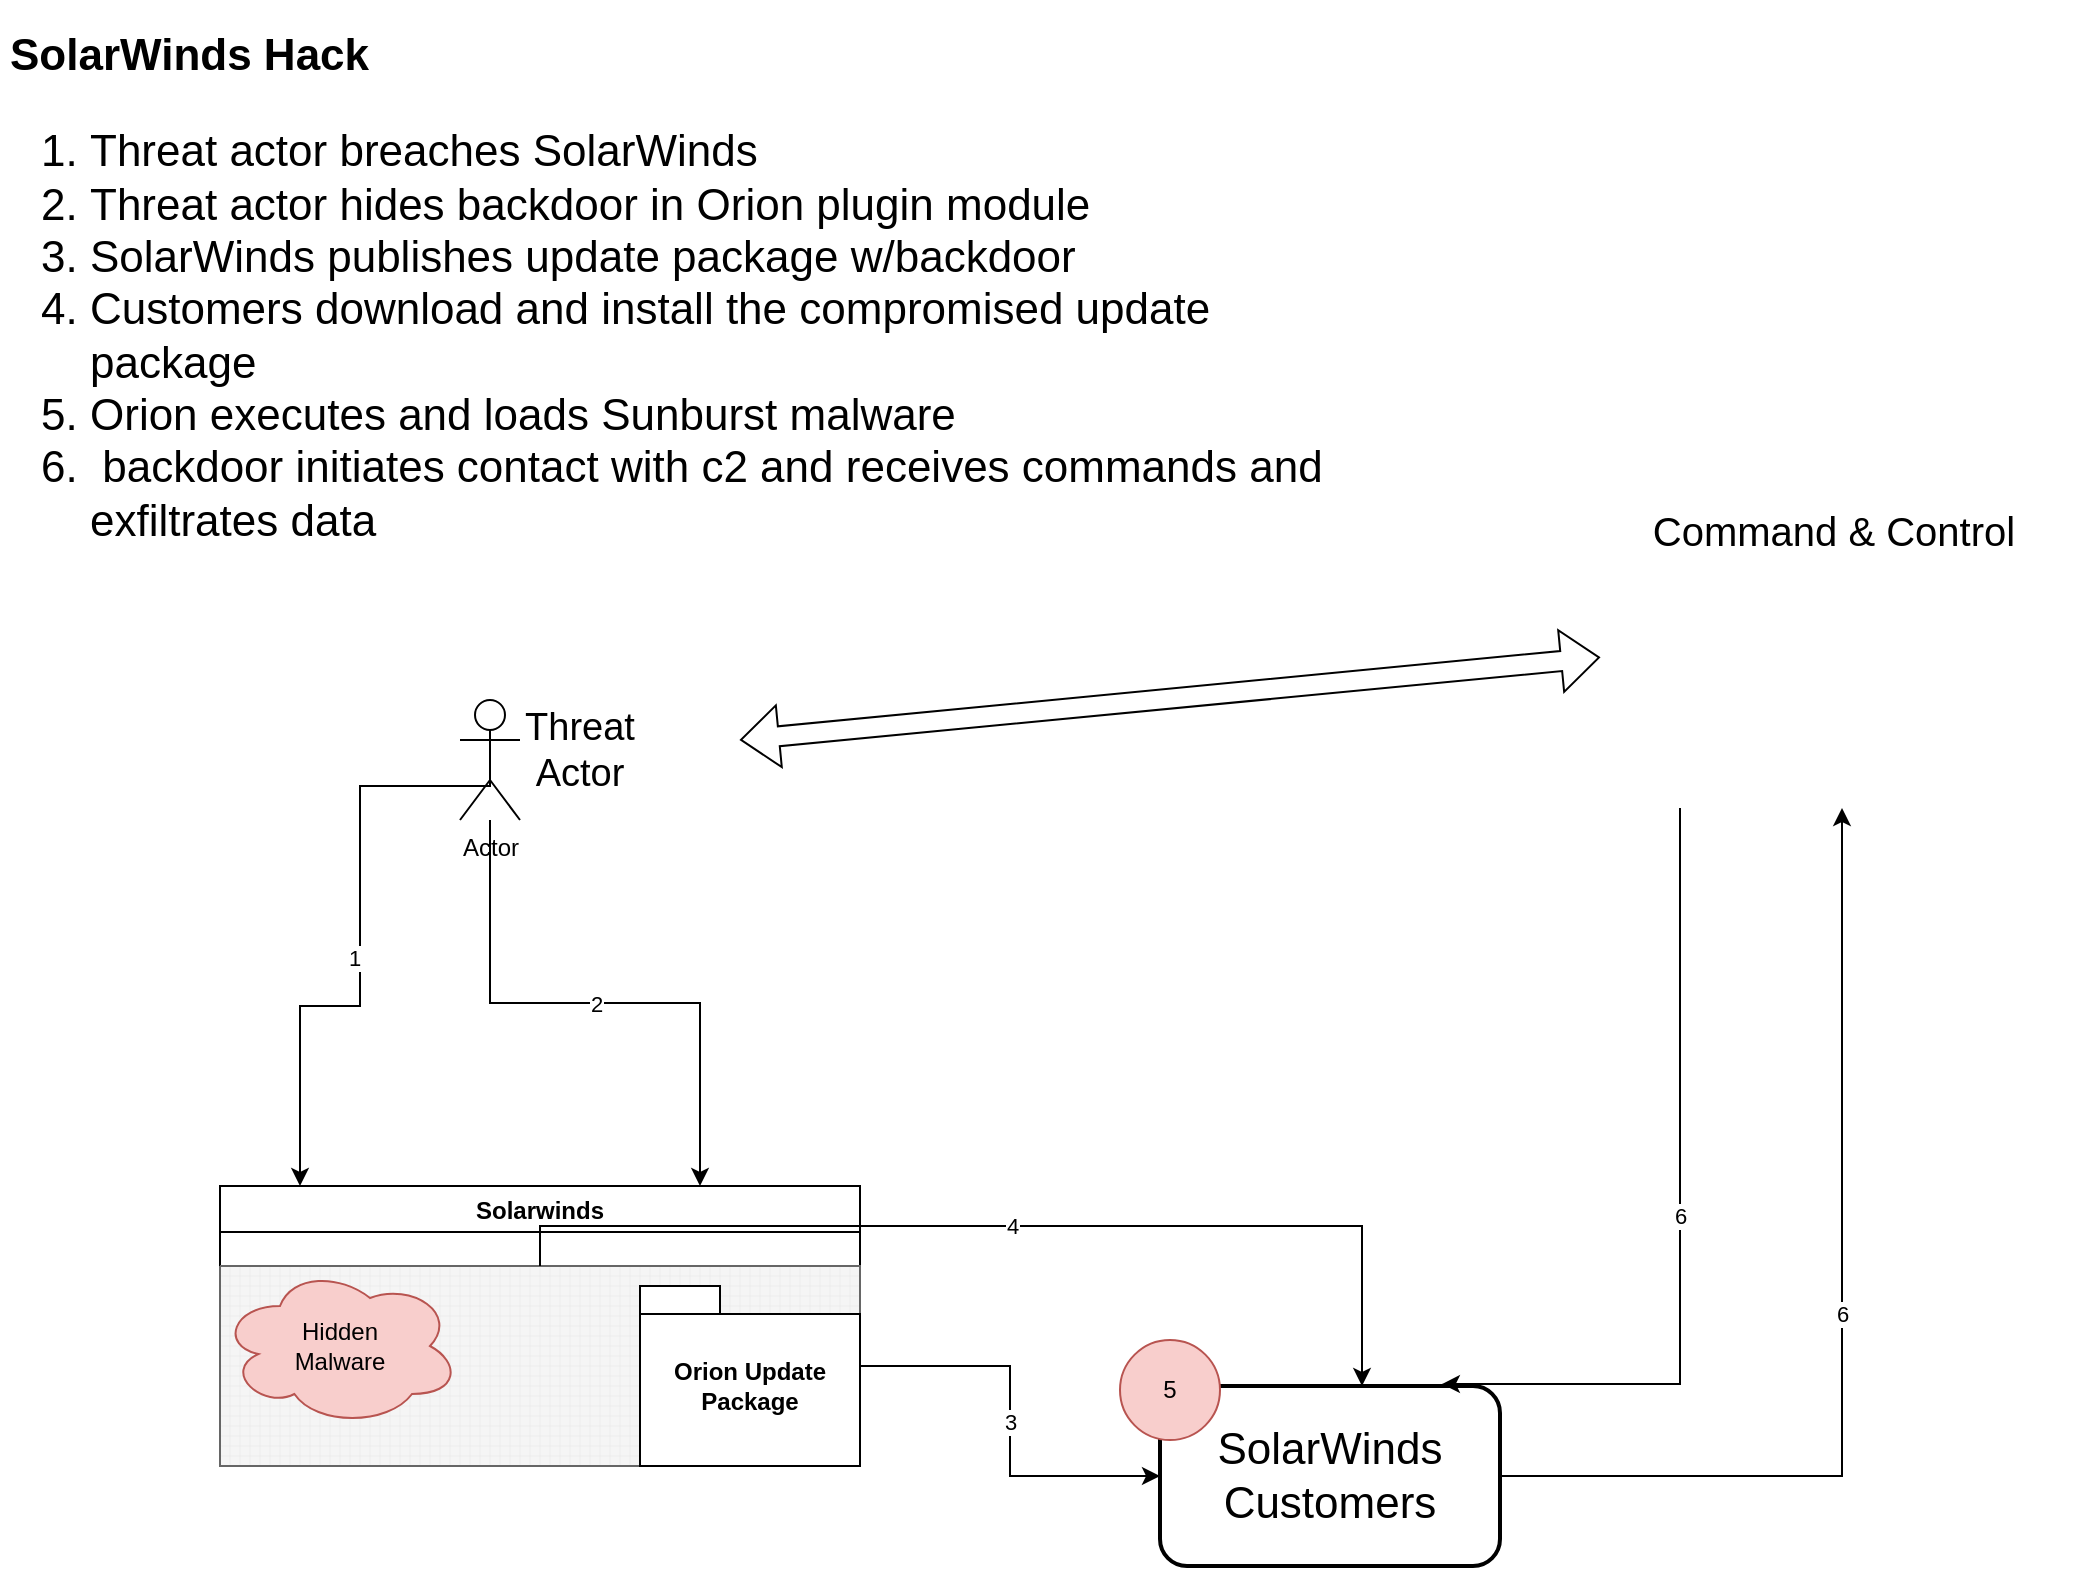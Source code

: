 <mxfile version="21.3.7" type="github">
  <diagram name="Page-1" id="RRUGRucasb_zp4WN6-td">
    <mxGraphModel dx="1434" dy="1637" grid="1" gridSize="10" guides="1" tooltips="1" connect="1" arrows="1" fold="1" page="1" pageScale="1" pageWidth="1100" pageHeight="850" math="0" shadow="0">
      <root>
        <mxCell id="0" />
        <mxCell id="1" parent="0" />
        <mxCell id="7FZT0zNbV8FMen-hI4ex-8" value="&lt;h1 style=&quot;font-size: 22px;&quot;&gt;&lt;font style=&quot;font-size: 22px;&quot;&gt;SolarWinds Hack&amp;nbsp;&lt;/font&gt;&lt;/h1&gt;&lt;p style=&quot;font-size: 22px;&quot;&gt;&lt;/p&gt;&lt;ol style=&quot;font-size: 22px;&quot;&gt;&lt;li style=&quot;&quot;&gt;&lt;font style=&quot;font-size: 22px;&quot;&gt;Threat actor breaches SolarWinds&lt;/font&gt;&lt;/li&gt;&lt;li style=&quot;&quot;&gt;&lt;font style=&quot;font-size: 22px;&quot;&gt;Threat actor hides backdoor in Orion plugin module&lt;/font&gt;&lt;/li&gt;&lt;li style=&quot;&quot;&gt;&lt;font style=&quot;font-size: 22px;&quot;&gt;SolarWinds publishes update package w/backdoor&lt;/font&gt;&lt;/li&gt;&lt;li style=&quot;&quot;&gt;&lt;font style=&quot;font-size: 22px;&quot;&gt;Customers download and install the compromised update package&lt;/font&gt;&lt;/li&gt;&lt;li style=&quot;&quot;&gt;&lt;span style=&quot;background-color: initial;&quot;&gt;&lt;font style=&quot;font-size: 22px;&quot;&gt;Orion executes and loads Sunburst malware&lt;/font&gt;&lt;/span&gt;&lt;/li&gt;&lt;li style=&quot;&quot;&gt;&lt;span style=&quot;background-color: initial;&quot;&gt;&lt;font style=&quot;font-size: 22px;&quot;&gt;&amp;nbsp;backdoor initiates contact with c2 and receives commands and exfiltrates data&lt;/font&gt;&lt;/span&gt;&lt;br&gt;&lt;/li&gt;&lt;/ol&gt;&lt;p&gt;&lt;/p&gt;" style="text;html=1;strokeColor=none;fillColor=none;spacing=5;spacingTop=-20;whiteSpace=wrap;overflow=hidden;rounded=0;" vertex="1" parent="1">
          <mxGeometry width="690" height="300" as="geometry" />
        </mxCell>
        <mxCell id="7FZT0zNbV8FMen-hI4ex-38" value="" style="group" vertex="1" connectable="0" parent="1">
          <mxGeometry x="800" y="220" width="242" height="174" as="geometry" />
        </mxCell>
        <mxCell id="7FZT0zNbV8FMen-hI4ex-12" value="" style="shape=image;verticalLabelPosition=bottom;labelBackgroundColor=default;verticalAlign=top;aspect=fixed;imageAspect=0;image=https://www.motorolasolutions.com/content/dam/msi/images/products/smart-public-safety-solutions/user-role-icons/dispatcher_call_taker_2_icon_242x174px.png;" vertex="1" parent="7FZT0zNbV8FMen-hI4ex-38">
          <mxGeometry width="242" height="174" as="geometry" />
        </mxCell>
        <mxCell id="7FZT0zNbV8FMen-hI4ex-19" value="Command &amp;amp; Control" style="text;html=1;strokeColor=none;fillColor=none;align=center;verticalAlign=middle;whiteSpace=wrap;rounded=0;fontSize=20;" vertex="1" parent="7FZT0zNbV8FMen-hI4ex-38">
          <mxGeometry x="2" y="20" width="230" height="30" as="geometry" />
        </mxCell>
        <mxCell id="7FZT0zNbV8FMen-hI4ex-48" value="" style="group" vertex="1" connectable="0" parent="1">
          <mxGeometry x="110" y="340" width="650" height="433" as="geometry" />
        </mxCell>
        <mxCell id="7FZT0zNbV8FMen-hI4ex-7" value="SolarWinds&lt;br style=&quot;font-size: 22px;&quot;&gt;Customers" style="rounded=1;whiteSpace=wrap;html=1;strokeWidth=2;fontSize=22;" vertex="1" parent="7FZT0zNbV8FMen-hI4ex-48">
          <mxGeometry x="470" y="343" width="170" height="90" as="geometry" />
        </mxCell>
        <mxCell id="7FZT0zNbV8FMen-hI4ex-9" value="Solarwinds" style="swimlane;" vertex="1" parent="7FZT0zNbV8FMen-hI4ex-48">
          <mxGeometry y="243" width="320" height="140" as="geometry" />
        </mxCell>
        <mxCell id="7FZT0zNbV8FMen-hI4ex-35" value="" style="group" vertex="1" connectable="0" parent="7FZT0zNbV8FMen-hI4ex-9">
          <mxGeometry y="40" width="320" height="100" as="geometry" />
        </mxCell>
        <mxCell id="7FZT0zNbV8FMen-hI4ex-10" value="" style="verticalLabelPosition=bottom;verticalAlign=top;html=1;shape=mxgraph.basic.patternFillRect;fillStyle=grid;step=5;fillStrokeWidth=0.2;fillStrokeColor=#dddddd;fillColor=#f5f5f5;fontColor=#333333;strokeColor=#666666;container=0;" vertex="1" parent="7FZT0zNbV8FMen-hI4ex-35">
          <mxGeometry width="320" height="100" as="geometry" />
        </mxCell>
        <mxCell id="7FZT0zNbV8FMen-hI4ex-13" value="Orion Update Package" style="shape=folder;fontStyle=1;spacingTop=10;tabWidth=40;tabHeight=14;tabPosition=left;html=1;whiteSpace=wrap;container=0;" vertex="1" parent="7FZT0zNbV8FMen-hI4ex-35">
          <mxGeometry x="210" y="10" width="110" height="90" as="geometry" />
        </mxCell>
        <mxCell id="7FZT0zNbV8FMen-hI4ex-33" value="" style="ellipse;shape=cloud;whiteSpace=wrap;html=1;container=0;fillColor=#f8cecc;strokeColor=#b85450;" vertex="1" parent="7FZT0zNbV8FMen-hI4ex-35">
          <mxGeometry width="120" height="80" as="geometry" />
        </mxCell>
        <mxCell id="7FZT0zNbV8FMen-hI4ex-28" value="Hidden Malware" style="text;html=1;strokeColor=none;fillColor=none;align=center;verticalAlign=middle;whiteSpace=wrap;rounded=0;container=0;" vertex="1" parent="7FZT0zNbV8FMen-hI4ex-35">
          <mxGeometry x="20" y="25" width="80" height="30" as="geometry" />
        </mxCell>
        <mxCell id="7FZT0zNbV8FMen-hI4ex-42" value="" style="group" vertex="1" connectable="0" parent="7FZT0zNbV8FMen-hI4ex-48">
          <mxGeometry x="120" width="90" height="60" as="geometry" />
        </mxCell>
        <mxCell id="7FZT0zNbV8FMen-hI4ex-14" value="Actor" style="shape=umlActor;verticalLabelPosition=bottom;verticalAlign=top;html=1;outlineConnect=0;" vertex="1" parent="7FZT0zNbV8FMen-hI4ex-42">
          <mxGeometry width="30" height="60" as="geometry" />
        </mxCell>
        <mxCell id="7FZT0zNbV8FMen-hI4ex-15" value="Threat Actor" style="text;html=1;strokeColor=none;fillColor=none;align=center;verticalAlign=middle;whiteSpace=wrap;rounded=0;fontSize=19;" vertex="1" parent="7FZT0zNbV8FMen-hI4ex-42">
          <mxGeometry x="30" y="10" width="60" height="30" as="geometry" />
        </mxCell>
        <mxCell id="7FZT0zNbV8FMen-hI4ex-43" style="edgeStyle=orthogonalEdgeStyle;rounded=0;orthogonalLoop=1;jettySize=auto;html=1;exitX=0.5;exitY=0.5;exitDx=0;exitDy=0;exitPerimeter=0;" edge="1" parent="7FZT0zNbV8FMen-hI4ex-48" source="7FZT0zNbV8FMen-hI4ex-14" target="7FZT0zNbV8FMen-hI4ex-9">
          <mxGeometry relative="1" as="geometry">
            <mxPoint x="90" y="113" as="targetPoint" />
            <Array as="points">
              <mxPoint x="135" y="43" />
              <mxPoint x="70" y="43" />
              <mxPoint x="70" y="153" />
              <mxPoint x="40" y="153" />
            </Array>
          </mxGeometry>
        </mxCell>
        <mxCell id="7FZT0zNbV8FMen-hI4ex-45" value="1" style="edgeLabel;html=1;align=center;verticalAlign=middle;resizable=0;points=[];" vertex="1" connectable="0" parent="7FZT0zNbV8FMen-hI4ex-43">
          <mxGeometry x="0.065" y="-3" relative="1" as="geometry">
            <mxPoint as="offset" />
          </mxGeometry>
        </mxCell>
        <mxCell id="7FZT0zNbV8FMen-hI4ex-44" value="2" style="edgeStyle=orthogonalEdgeStyle;rounded=0;orthogonalLoop=1;jettySize=auto;html=1;entryX=0.75;entryY=0;entryDx=0;entryDy=0;" edge="1" parent="7FZT0zNbV8FMen-hI4ex-48" source="7FZT0zNbV8FMen-hI4ex-14" target="7FZT0zNbV8FMen-hI4ex-9">
          <mxGeometry relative="1" as="geometry" />
        </mxCell>
        <mxCell id="7FZT0zNbV8FMen-hI4ex-46" value="3" style="edgeStyle=orthogonalEdgeStyle;rounded=0;orthogonalLoop=1;jettySize=auto;html=1;" edge="1" parent="7FZT0zNbV8FMen-hI4ex-48" source="7FZT0zNbV8FMen-hI4ex-10" target="7FZT0zNbV8FMen-hI4ex-7">
          <mxGeometry relative="1" as="geometry" />
        </mxCell>
        <mxCell id="7FZT0zNbV8FMen-hI4ex-47" value="4" style="edgeStyle=orthogonalEdgeStyle;rounded=0;orthogonalLoop=1;jettySize=auto;html=1;" edge="1" parent="7FZT0zNbV8FMen-hI4ex-48" source="7FZT0zNbV8FMen-hI4ex-10" target="7FZT0zNbV8FMen-hI4ex-7">
          <mxGeometry relative="1" as="geometry">
            <mxPoint x="570" y="273" as="targetPoint" />
            <Array as="points">
              <mxPoint x="160" y="263" />
              <mxPoint x="571" y="263" />
            </Array>
          </mxGeometry>
        </mxCell>
        <mxCell id="7FZT0zNbV8FMen-hI4ex-49" value="5" style="ellipse;whiteSpace=wrap;html=1;aspect=fixed;fillColor=#f8cecc;strokeColor=#b85450;" vertex="1" parent="7FZT0zNbV8FMen-hI4ex-48">
          <mxGeometry x="450" y="320" width="50" height="50" as="geometry" />
        </mxCell>
        <mxCell id="7FZT0zNbV8FMen-hI4ex-18" value="" style="shape=flexArrow;endArrow=classic;startArrow=classic;html=1;rounded=0;" edge="1" parent="1" source="7FZT0zNbV8FMen-hI4ex-12">
          <mxGeometry width="100" height="100" relative="1" as="geometry">
            <mxPoint x="280" y="153" as="sourcePoint" />
            <mxPoint x="370" y="360" as="targetPoint" />
          </mxGeometry>
        </mxCell>
        <mxCell id="7FZT0zNbV8FMen-hI4ex-50" value="6" style="edgeStyle=orthogonalEdgeStyle;rounded=0;orthogonalLoop=1;jettySize=auto;html=1;" edge="1" parent="1" source="7FZT0zNbV8FMen-hI4ex-7" target="7FZT0zNbV8FMen-hI4ex-12">
          <mxGeometry relative="1" as="geometry" />
        </mxCell>
        <mxCell id="7FZT0zNbV8FMen-hI4ex-51" value="6" style="edgeStyle=orthogonalEdgeStyle;rounded=0;orthogonalLoop=1;jettySize=auto;html=1;entryX=0.829;entryY=-0.011;entryDx=0;entryDy=0;entryPerimeter=0;" edge="1" parent="1" source="7FZT0zNbV8FMen-hI4ex-12" target="7FZT0zNbV8FMen-hI4ex-7">
          <mxGeometry relative="1" as="geometry">
            <Array as="points">
              <mxPoint x="840" y="682" />
            </Array>
          </mxGeometry>
        </mxCell>
      </root>
    </mxGraphModel>
  </diagram>
</mxfile>
